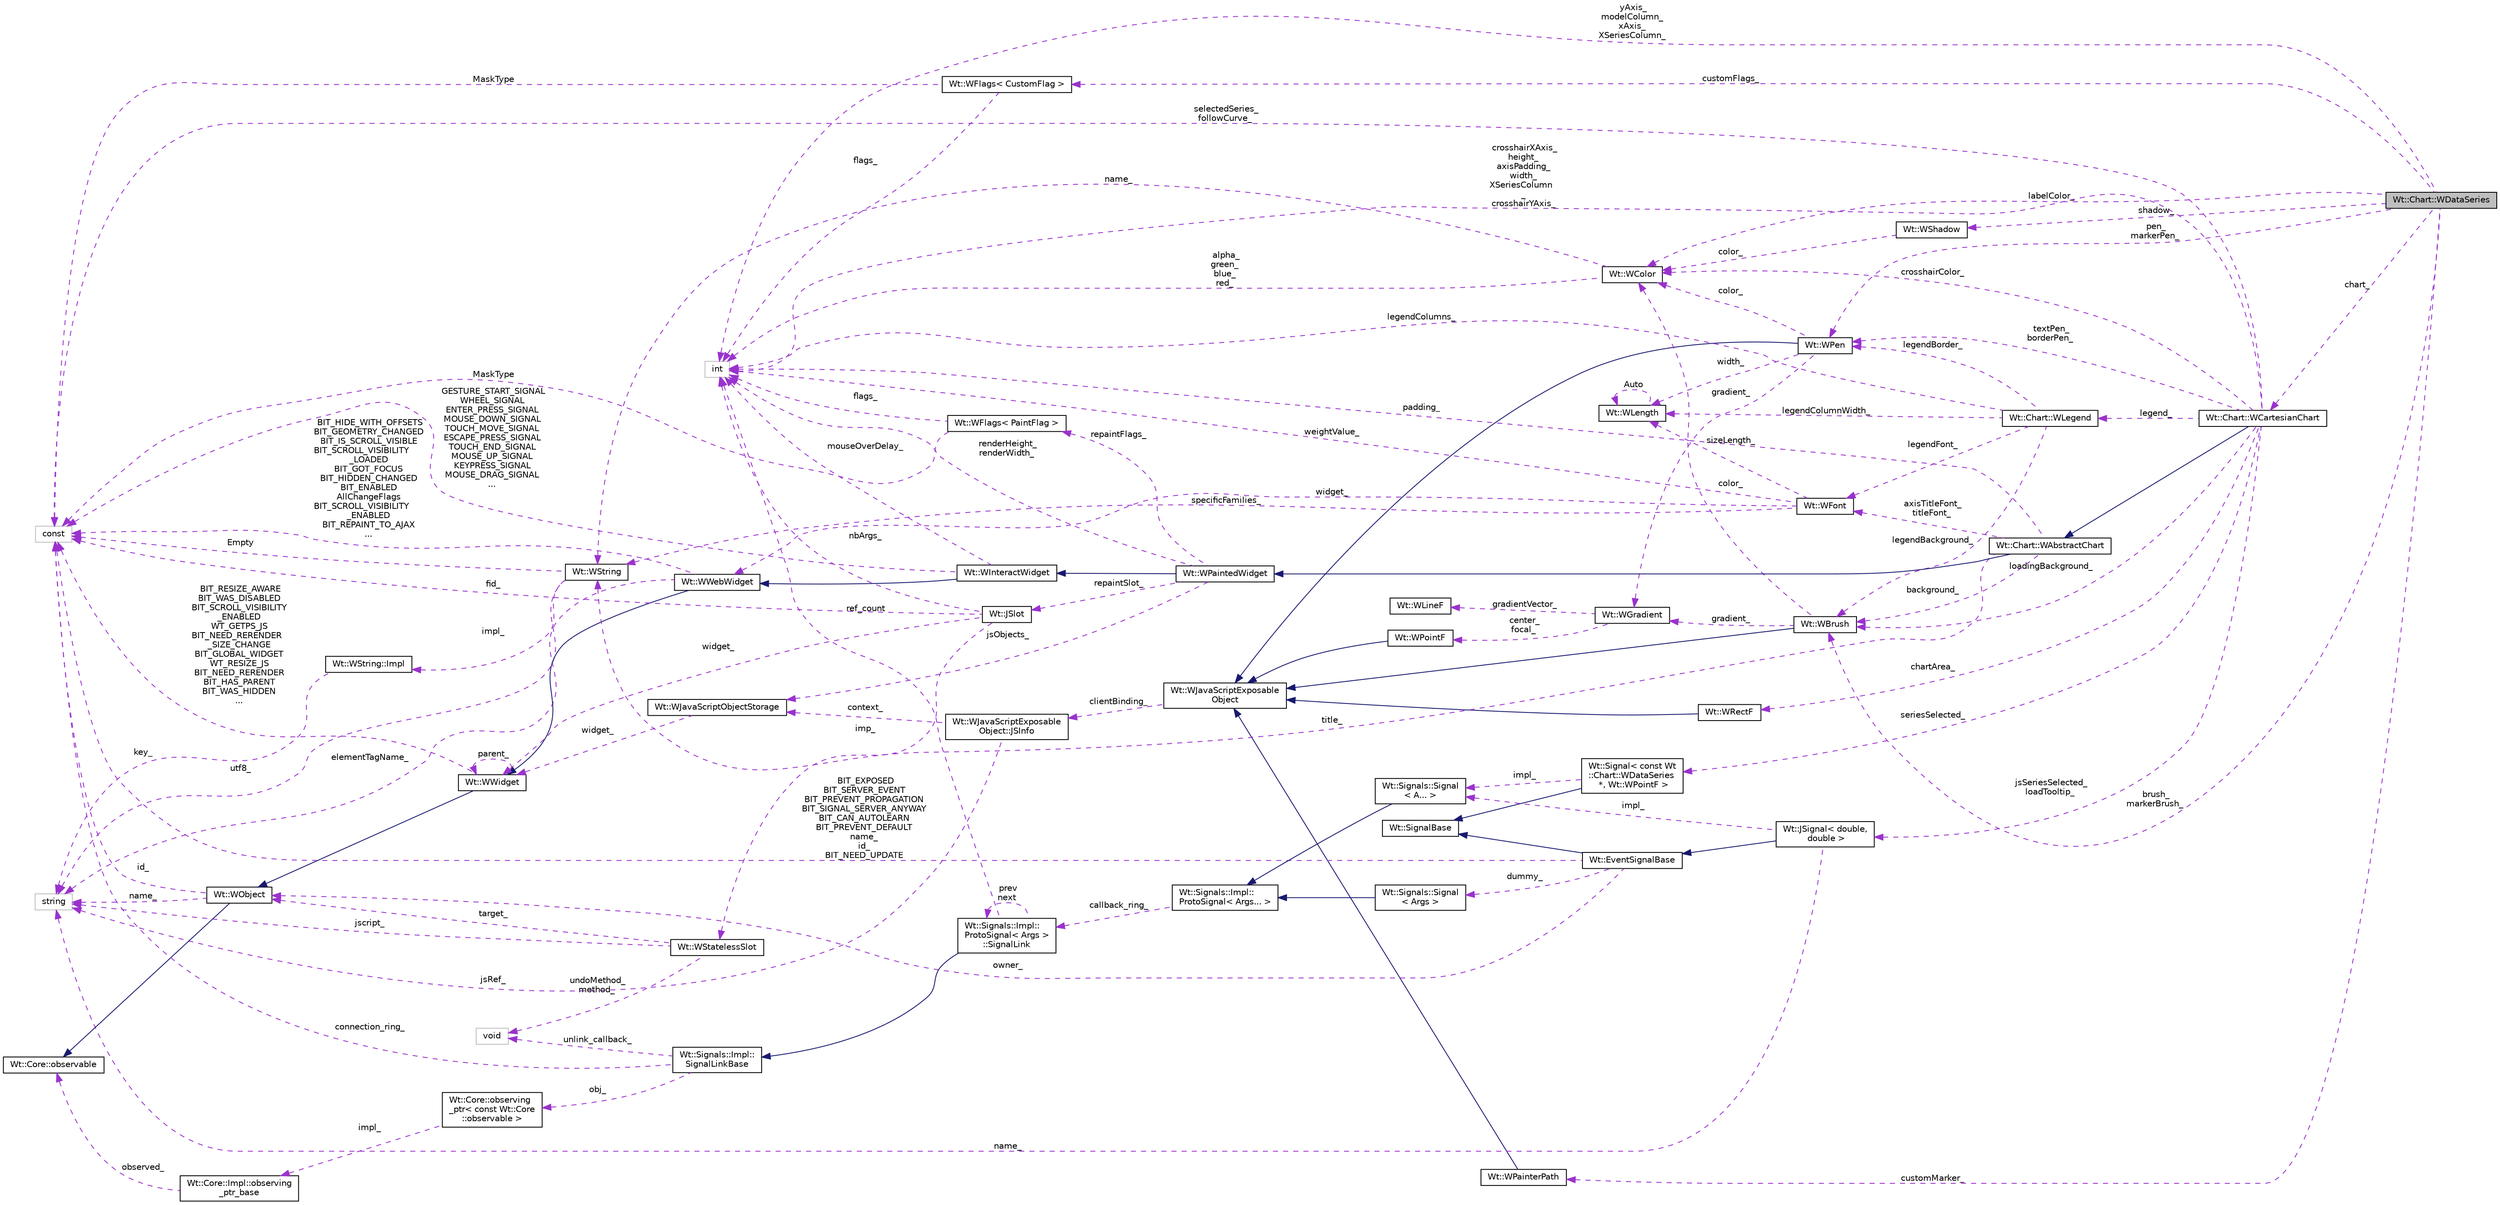 digraph "Wt::Chart::WDataSeries"
{
 // LATEX_PDF_SIZE
  edge [fontname="Helvetica",fontsize="10",labelfontname="Helvetica",labelfontsize="10"];
  node [fontname="Helvetica",fontsize="10",shape=record];
  rankdir="LR";
  Node1 [label="Wt::Chart::WDataSeries",height=0.2,width=0.4,color="black", fillcolor="grey75", style="filled", fontcolor="black",tooltip="A single data series in a cartesian chart."];
  Node2 -> Node1 [dir="back",color="darkorchid3",fontsize="10",style="dashed",label=" customMarker_" ,fontname="Helvetica"];
  Node2 [label="Wt::WPainterPath",height=0.2,width=0.4,color="black", fillcolor="white", style="filled",URL="$classWt_1_1WPainterPath.html",tooltip="A path defining a shape."];
  Node3 -> Node2 [dir="back",color="midnightblue",fontsize="10",style="solid",fontname="Helvetica"];
  Node3 [label="Wt::WJavaScriptExposable\lObject",height=0.2,width=0.4,color="black", fillcolor="white", style="filled",URL="$classWt_1_1WJavaScriptExposableObject.html",tooltip="A JavaScript exposable object."];
  Node4 -> Node3 [dir="back",color="darkorchid3",fontsize="10",style="dashed",label=" clientBinding_" ,fontname="Helvetica"];
  Node4 [label="Wt::WJavaScriptExposable\lObject::JSInfo",height=0.2,width=0.4,color="black", fillcolor="white", style="filled",URL="$structWt_1_1WJavaScriptExposableObject_1_1JSInfo.html",tooltip=" "];
  Node5 -> Node4 [dir="back",color="darkorchid3",fontsize="10",style="dashed",label=" jsRef_" ,fontname="Helvetica"];
  Node5 [label="string",height=0.2,width=0.4,color="grey75", fillcolor="white", style="filled",tooltip=" "];
  Node6 -> Node4 [dir="back",color="darkorchid3",fontsize="10",style="dashed",label=" context_" ,fontname="Helvetica"];
  Node6 [label="Wt::WJavaScriptObjectStorage",height=0.2,width=0.4,color="black", fillcolor="white", style="filled",URL="$classWt_1_1WJavaScriptObjectStorage.html",tooltip=" "];
  Node7 -> Node6 [dir="back",color="darkorchid3",fontsize="10",style="dashed",label=" widget_" ,fontname="Helvetica"];
  Node7 [label="Wt::WWidget",height=0.2,width=0.4,color="black", fillcolor="white", style="filled",URL="$classWt_1_1WWidget.html",tooltip="The abstract base class for a user-interface component."];
  Node8 -> Node7 [dir="back",color="midnightblue",fontsize="10",style="solid",fontname="Helvetica"];
  Node8 [label="Wt::WObject",height=0.2,width=0.4,color="black", fillcolor="white", style="filled",URL="$classWt_1_1WObject.html",tooltip="A base class for objects that participate in the signal/slot system."];
  Node9 -> Node8 [dir="back",color="midnightblue",fontsize="10",style="solid",fontname="Helvetica"];
  Node9 [label="Wt::Core::observable",height=0.2,width=0.4,color="black", fillcolor="white", style="filled",URL="$classWt_1_1Core_1_1observable.html",tooltip="A base class for objects whose life-time can be tracked."];
  Node5 -> Node8 [dir="back",color="darkorchid3",fontsize="10",style="dashed",label=" name_" ,fontname="Helvetica"];
  Node10 -> Node8 [dir="back",color="darkorchid3",fontsize="10",style="dashed",label=" id_" ,fontname="Helvetica"];
  Node10 [label="const",height=0.2,width=0.4,color="grey75", fillcolor="white", style="filled",tooltip=" "];
  Node7 -> Node7 [dir="back",color="darkorchid3",fontsize="10",style="dashed",label=" parent_" ,fontname="Helvetica"];
  Node10 -> Node7 [dir="back",color="darkorchid3",fontsize="10",style="dashed",label=" BIT_RESIZE_AWARE\nBIT_WAS_DISABLED\nBIT_SCROLL_VISIBILITY\l_ENABLED\nWT_GETPS_JS\nBIT_NEED_RERENDER\l_SIZE_CHANGE\nBIT_GLOBAL_WIDGET\nWT_RESIZE_JS\nBIT_NEED_RERENDER\nBIT_HAS_PARENT\nBIT_WAS_HIDDEN\n..." ,fontname="Helvetica"];
  Node11 -> Node1 [dir="back",color="darkorchid3",fontsize="10",style="dashed",label=" labelColor_" ,fontname="Helvetica"];
  Node11 [label="Wt::WColor",height=0.2,width=0.4,color="black", fillcolor="white", style="filled",URL="$classWt_1_1WColor.html",tooltip="A value class that defines a color."];
  Node12 -> Node11 [dir="back",color="darkorchid3",fontsize="10",style="dashed",label=" name_" ,fontname="Helvetica"];
  Node12 [label="Wt::WString",height=0.2,width=0.4,color="black", fillcolor="white", style="filled",URL="$classWt_1_1WString.html",tooltip="A value class which describes a locale-aware unicode string."];
  Node13 -> Node12 [dir="back",color="darkorchid3",fontsize="10",style="dashed",label=" impl_" ,fontname="Helvetica"];
  Node13 [label="Wt::WString::Impl",height=0.2,width=0.4,color="black", fillcolor="white", style="filled",URL="$structWt_1_1WString_1_1Impl.html",tooltip=" "];
  Node5 -> Node13 [dir="back",color="darkorchid3",fontsize="10",style="dashed",label=" key_" ,fontname="Helvetica"];
  Node5 -> Node12 [dir="back",color="darkorchid3",fontsize="10",style="dashed",label=" utf8_" ,fontname="Helvetica"];
  Node10 -> Node12 [dir="back",color="darkorchid3",fontsize="10",style="dashed",label=" Empty" ,fontname="Helvetica"];
  Node14 -> Node11 [dir="back",color="darkorchid3",fontsize="10",style="dashed",label=" alpha_\ngreen_\nblue_\nred_" ,fontname="Helvetica"];
  Node14 [label="int",height=0.2,width=0.4,color="grey75", fillcolor="white", style="filled",tooltip=" "];
  Node15 -> Node1 [dir="back",color="darkorchid3",fontsize="10",style="dashed",label=" shadow_" ,fontname="Helvetica"];
  Node15 [label="Wt::WShadow",height=0.2,width=0.4,color="black", fillcolor="white", style="filled",URL="$classWt_1_1WShadow.html",tooltip="A value class that defines a shadow style."];
  Node11 -> Node15 [dir="back",color="darkorchid3",fontsize="10",style="dashed",label=" color_" ,fontname="Helvetica"];
  Node16 -> Node1 [dir="back",color="darkorchid3",fontsize="10",style="dashed",label=" brush_\nmarkerBrush_" ,fontname="Helvetica"];
  Node16 [label="Wt::WBrush",height=0.2,width=0.4,color="black", fillcolor="white", style="filled",URL="$classWt_1_1WBrush.html",tooltip="A value class that defines the style for filling a path."];
  Node3 -> Node16 [dir="back",color="midnightblue",fontsize="10",style="solid",fontname="Helvetica"];
  Node11 -> Node16 [dir="back",color="darkorchid3",fontsize="10",style="dashed",label=" color_" ,fontname="Helvetica"];
  Node17 -> Node16 [dir="back",color="darkorchid3",fontsize="10",style="dashed",label=" gradient_" ,fontname="Helvetica"];
  Node17 [label="Wt::WGradient",height=0.2,width=0.4,color="black", fillcolor="white", style="filled",URL="$classWt_1_1WGradient.html",tooltip="A linear or radial gradient."];
  Node18 -> Node17 [dir="back",color="darkorchid3",fontsize="10",style="dashed",label=" center_\nfocal_" ,fontname="Helvetica"];
  Node18 [label="Wt::WPointF",height=0.2,width=0.4,color="black", fillcolor="white", style="filled",URL="$classWt_1_1WPointF.html",tooltip="A value class that defines a 2D point."];
  Node3 -> Node18 [dir="back",color="midnightblue",fontsize="10",style="solid",fontname="Helvetica"];
  Node19 -> Node17 [dir="back",color="darkorchid3",fontsize="10",style="dashed",label=" gradientVector_" ,fontname="Helvetica"];
  Node19 [label="Wt::WLineF",height=0.2,width=0.4,color="black", fillcolor="white", style="filled",URL="$classWt_1_1WLineF.html",tooltip="Utility class that defines a single line."];
  Node20 -> Node1 [dir="back",color="darkorchid3",fontsize="10",style="dashed",label=" customFlags_" ,fontname="Helvetica"];
  Node20 [label="Wt::WFlags\< CustomFlag \>",height=0.2,width=0.4,color="black", fillcolor="white", style="filled",URL="$classWt_1_1WFlags.html",tooltip=" "];
  Node14 -> Node20 [dir="back",color="darkorchid3",fontsize="10",style="dashed",label=" flags_" ,fontname="Helvetica"];
  Node10 -> Node20 [dir="back",color="darkorchid3",fontsize="10",style="dashed",label=" MaskType" ,fontname="Helvetica"];
  Node21 -> Node1 [dir="back",color="darkorchid3",fontsize="10",style="dashed",label=" pen_\nmarkerPen_" ,fontname="Helvetica"];
  Node21 [label="Wt::WPen",height=0.2,width=0.4,color="black", fillcolor="white", style="filled",URL="$classWt_1_1WPen.html",tooltip="A value class that defines the style for pen strokes."];
  Node3 -> Node21 [dir="back",color="midnightblue",fontsize="10",style="solid",fontname="Helvetica"];
  Node11 -> Node21 [dir="back",color="darkorchid3",fontsize="10",style="dashed",label=" color_" ,fontname="Helvetica"];
  Node17 -> Node21 [dir="back",color="darkorchid3",fontsize="10",style="dashed",label=" gradient_" ,fontname="Helvetica"];
  Node22 -> Node21 [dir="back",color="darkorchid3",fontsize="10",style="dashed",label=" width_" ,fontname="Helvetica"];
  Node22 [label="Wt::WLength",height=0.2,width=0.4,color="black", fillcolor="white", style="filled",URL="$classWt_1_1WLength.html",tooltip="A value class that describes a CSS length."];
  Node22 -> Node22 [dir="back",color="darkorchid3",fontsize="10",style="dashed",label=" Auto" ,fontname="Helvetica"];
  Node14 -> Node1 [dir="back",color="darkorchid3",fontsize="10",style="dashed",label=" yAxis_\nmodelColumn_\nxAxis_\nXSeriesColumn_" ,fontname="Helvetica"];
  Node23 -> Node1 [dir="back",color="darkorchid3",fontsize="10",style="dashed",label=" chart_" ,fontname="Helvetica"];
  Node23 [label="Wt::Chart::WCartesianChart",height=0.2,width=0.4,color="black", fillcolor="white", style="filled",URL="$classWt_1_1Chart_1_1WCartesianChart.html",tooltip="A cartesian chart."];
  Node24 -> Node23 [dir="back",color="midnightblue",fontsize="10",style="solid",fontname="Helvetica"];
  Node24 [label="Wt::Chart::WAbstractChart",height=0.2,width=0.4,color="black", fillcolor="white", style="filled",URL="$classWt_1_1Chart_1_1WAbstractChart.html",tooltip="Abstract base class for MVC-based charts."];
  Node25 -> Node24 [dir="back",color="midnightblue",fontsize="10",style="solid",fontname="Helvetica"];
  Node25 [label="Wt::WPaintedWidget",height=0.2,width=0.4,color="black", fillcolor="white", style="filled",URL="$classWt_1_1WPaintedWidget.html",tooltip="A widget that is painted using vector graphics."];
  Node26 -> Node25 [dir="back",color="midnightblue",fontsize="10",style="solid",fontname="Helvetica"];
  Node26 [label="Wt::WInteractWidget",height=0.2,width=0.4,color="black", fillcolor="white", style="filled",URL="$classWt_1_1WInteractWidget.html",tooltip="An abstract widget that can receive user-interface interaction."];
  Node27 -> Node26 [dir="back",color="midnightblue",fontsize="10",style="solid",fontname="Helvetica"];
  Node27 [label="Wt::WWebWidget",height=0.2,width=0.4,color="black", fillcolor="white", style="filled",URL="$classWt_1_1WWebWidget.html",tooltip="A base class for widgets with an HTML counterpart."];
  Node7 -> Node27 [dir="back",color="midnightblue",fontsize="10",style="solid",fontname="Helvetica"];
  Node5 -> Node27 [dir="back",color="darkorchid3",fontsize="10",style="dashed",label=" elementTagName_" ,fontname="Helvetica"];
  Node10 -> Node27 [dir="back",color="darkorchid3",fontsize="10",style="dashed",label=" BIT_HIDE_WITH_OFFSETS\nBIT_GEOMETRY_CHANGED\nBIT_IS_SCROLL_VISIBLE\nBIT_SCROLL_VISIBILITY\l_LOADED\nBIT_GOT_FOCUS\nBIT_HIDDEN_CHANGED\nBIT_ENABLED\nAllChangeFlags\nBIT_SCROLL_VISIBILITY\l_ENABLED\nBIT_REPAINT_TO_AJAX\n..." ,fontname="Helvetica"];
  Node14 -> Node26 [dir="back",color="darkorchid3",fontsize="10",style="dashed",label=" mouseOverDelay_" ,fontname="Helvetica"];
  Node10 -> Node26 [dir="back",color="darkorchid3",fontsize="10",style="dashed",label=" GESTURE_START_SIGNAL\nWHEEL_SIGNAL\nENTER_PRESS_SIGNAL\nMOUSE_DOWN_SIGNAL\nTOUCH_MOVE_SIGNAL\nESCAPE_PRESS_SIGNAL\nTOUCH_END_SIGNAL\nMOUSE_UP_SIGNAL\nKEYPRESS_SIGNAL\nMOUSE_DRAG_SIGNAL\n..." ,fontname="Helvetica"];
  Node28 -> Node25 [dir="back",color="darkorchid3",fontsize="10",style="dashed",label=" repaintSlot_" ,fontname="Helvetica"];
  Node28 [label="Wt::JSlot",height=0.2,width=0.4,color="black", fillcolor="white", style="filled",URL="$classWt_1_1JSlot.html",tooltip="A slot that is only implemented in client side JavaScript code."];
  Node29 -> Node28 [dir="back",color="darkorchid3",fontsize="10",style="dashed",label=" imp_" ,fontname="Helvetica"];
  Node29 [label="Wt::WStatelessSlot",height=0.2,width=0.4,color="black", fillcolor="white", style="filled",URL="$classWt_1_1WStatelessSlot.html",tooltip=" "];
  Node8 -> Node29 [dir="back",color="darkorchid3",fontsize="10",style="dashed",label=" target_" ,fontname="Helvetica"];
  Node30 -> Node29 [dir="back",color="darkorchid3",fontsize="10",style="dashed",label=" undoMethod_\nmethod_" ,fontname="Helvetica"];
  Node30 [label="void",height=0.2,width=0.4,color="grey75", fillcolor="white", style="filled",tooltip=" "];
  Node5 -> Node29 [dir="back",color="darkorchid3",fontsize="10",style="dashed",label=" jscript_" ,fontname="Helvetica"];
  Node14 -> Node28 [dir="back",color="darkorchid3",fontsize="10",style="dashed",label=" nbArgs_" ,fontname="Helvetica"];
  Node7 -> Node28 [dir="back",color="darkorchid3",fontsize="10",style="dashed",label=" widget_" ,fontname="Helvetica"];
  Node10 -> Node28 [dir="back",color="darkorchid3",fontsize="10",style="dashed",label=" fid_" ,fontname="Helvetica"];
  Node14 -> Node25 [dir="back",color="darkorchid3",fontsize="10",style="dashed",label=" renderHeight_\nrenderWidth_" ,fontname="Helvetica"];
  Node31 -> Node25 [dir="back",color="darkorchid3",fontsize="10",style="dashed",label=" repaintFlags_" ,fontname="Helvetica"];
  Node31 [label="Wt::WFlags\< PaintFlag \>",height=0.2,width=0.4,color="black", fillcolor="white", style="filled",URL="$classWt_1_1WFlags.html",tooltip=" "];
  Node14 -> Node31 [dir="back",color="darkorchid3",fontsize="10",style="dashed",label=" flags_" ,fontname="Helvetica"];
  Node10 -> Node31 [dir="back",color="darkorchid3",fontsize="10",style="dashed",label=" MaskType" ,fontname="Helvetica"];
  Node6 -> Node25 [dir="back",color="darkorchid3",fontsize="10",style="dashed",label=" jsObjects_" ,fontname="Helvetica"];
  Node12 -> Node24 [dir="back",color="darkorchid3",fontsize="10",style="dashed",label=" title_" ,fontname="Helvetica"];
  Node16 -> Node24 [dir="back",color="darkorchid3",fontsize="10",style="dashed",label=" background_" ,fontname="Helvetica"];
  Node14 -> Node24 [dir="back",color="darkorchid3",fontsize="10",style="dashed",label=" padding_" ,fontname="Helvetica"];
  Node32 -> Node24 [dir="back",color="darkorchid3",fontsize="10",style="dashed",label=" axisTitleFont_\ntitleFont_" ,fontname="Helvetica"];
  Node32 [label="Wt::WFont",height=0.2,width=0.4,color="black", fillcolor="white", style="filled",URL="$classWt_1_1WFont.html",tooltip="A value class that describes a font."];
  Node12 -> Node32 [dir="back",color="darkorchid3",fontsize="10",style="dashed",label=" specificFamilies_" ,fontname="Helvetica"];
  Node14 -> Node32 [dir="back",color="darkorchid3",fontsize="10",style="dashed",label=" weightValue_" ,fontname="Helvetica"];
  Node27 -> Node32 [dir="back",color="darkorchid3",fontsize="10",style="dashed",label=" widget_" ,fontname="Helvetica"];
  Node22 -> Node32 [dir="back",color="darkorchid3",fontsize="10",style="dashed",label=" sizeLength_" ,fontname="Helvetica"];
  Node11 -> Node23 [dir="back",color="darkorchid3",fontsize="10",style="dashed",label=" crosshairColor_" ,fontname="Helvetica"];
  Node33 -> Node23 [dir="back",color="darkorchid3",fontsize="10",style="dashed",label=" legend_" ,fontname="Helvetica"];
  Node33 [label="Wt::Chart::WLegend",height=0.2,width=0.4,color="black", fillcolor="white", style="filled",URL="$classWt_1_1Chart_1_1WLegend.html",tooltip=" "];
  Node16 -> Node33 [dir="back",color="darkorchid3",fontsize="10",style="dashed",label=" legendBackground_" ,fontname="Helvetica"];
  Node21 -> Node33 [dir="back",color="darkorchid3",fontsize="10",style="dashed",label=" legendBorder_" ,fontname="Helvetica"];
  Node14 -> Node33 [dir="back",color="darkorchid3",fontsize="10",style="dashed",label=" legendColumns_" ,fontname="Helvetica"];
  Node32 -> Node33 [dir="back",color="darkorchid3",fontsize="10",style="dashed",label=" legendFont_" ,fontname="Helvetica"];
  Node22 -> Node33 [dir="back",color="darkorchid3",fontsize="10",style="dashed",label=" legendColumnWidth_" ,fontname="Helvetica"];
  Node16 -> Node23 [dir="back",color="darkorchid3",fontsize="10",style="dashed",label=" loadingBackground_" ,fontname="Helvetica"];
  Node34 -> Node23 [dir="back",color="darkorchid3",fontsize="10",style="dashed",label=" chartArea_" ,fontname="Helvetica"];
  Node34 [label="Wt::WRectF",height=0.2,width=0.4,color="black", fillcolor="white", style="filled",URL="$classWt_1_1WRectF.html",tooltip="A value class that defines a rectangle."];
  Node3 -> Node34 [dir="back",color="midnightblue",fontsize="10",style="solid",fontname="Helvetica"];
  Node21 -> Node23 [dir="back",color="darkorchid3",fontsize="10",style="dashed",label=" textPen_\nborderPen_" ,fontname="Helvetica"];
  Node14 -> Node23 [dir="back",color="darkorchid3",fontsize="10",style="dashed",label=" crosshairXAxis_\nheight_\naxisPadding_\nwidth_\nXSeriesColumn\l_\ncrosshairYAxis_" ,fontname="Helvetica"];
  Node35 -> Node23 [dir="back",color="darkorchid3",fontsize="10",style="dashed",label=" seriesSelected_" ,fontname="Helvetica"];
  Node35 [label="Wt::Signal\< const Wt\l::Chart::WDataSeries\l *, Wt::WPointF \>",height=0.2,width=0.4,color="black", fillcolor="white", style="filled",URL="$classWt_1_1Signal.html",tooltip=" "];
  Node36 -> Node35 [dir="back",color="midnightblue",fontsize="10",style="solid",fontname="Helvetica"];
  Node36 [label="Wt::SignalBase",height=0.2,width=0.4,color="black", fillcolor="white", style="filled",URL="$classWt_1_1SignalBase.html",tooltip="Abstract base class of a signal."];
  Node37 -> Node35 [dir="back",color="darkorchid3",fontsize="10",style="dashed",label=" impl_" ,fontname="Helvetica"];
  Node37 [label="Wt::Signals::Signal\l\< A... \>",height=0.2,width=0.4,color="black", fillcolor="white", style="filled",URL="$structWt_1_1Signals_1_1Signal.html",tooltip=" "];
  Node38 -> Node37 [dir="back",color="midnightblue",fontsize="10",style="solid",fontname="Helvetica"];
  Node38 [label="Wt::Signals::Impl::\lProtoSignal\< Args... \>",height=0.2,width=0.4,color="black", fillcolor="white", style="filled",URL="$classWt_1_1Signals_1_1Impl_1_1ProtoSignal.html",tooltip=" "];
  Node39 -> Node38 [dir="back",color="darkorchid3",fontsize="10",style="dashed",label=" callback_ring_" ,fontname="Helvetica"];
  Node39 [label="Wt::Signals::Impl::\lProtoSignal\< Args \>\l::SignalLink",height=0.2,width=0.4,color="black", fillcolor="white", style="filled",URL="$structWt_1_1Signals_1_1Impl_1_1ProtoSignal_1_1SignalLink.html",tooltip=" "];
  Node40 -> Node39 [dir="back",color="midnightblue",fontsize="10",style="solid",fontname="Helvetica"];
  Node40 [label="Wt::Signals::Impl::\lSignalLinkBase",height=0.2,width=0.4,color="black", fillcolor="white", style="filled",URL="$classWt_1_1Signals_1_1Impl_1_1SignalLinkBase.html",tooltip=" "];
  Node30 -> Node40 [dir="back",color="darkorchid3",fontsize="10",style="dashed",label=" unlink_callback_" ,fontname="Helvetica"];
  Node41 -> Node40 [dir="back",color="darkorchid3",fontsize="10",style="dashed",label=" obj_" ,fontname="Helvetica"];
  Node41 [label="Wt::Core::observing\l_ptr\< const Wt::Core\l::observable \>",height=0.2,width=0.4,color="black", fillcolor="white", style="filled",URL="$classWt_1_1Core_1_1observing__ptr.html",tooltip=" "];
  Node42 -> Node41 [dir="back",color="darkorchid3",fontsize="10",style="dashed",label=" impl_" ,fontname="Helvetica"];
  Node42 [label="Wt::Core::Impl::observing\l_ptr_base",height=0.2,width=0.4,color="black", fillcolor="white", style="filled",URL="$structWt_1_1Core_1_1Impl_1_1observing__ptr__base.html",tooltip=" "];
  Node9 -> Node42 [dir="back",color="darkorchid3",fontsize="10",style="dashed",label=" observed_" ,fontname="Helvetica"];
  Node10 -> Node40 [dir="back",color="darkorchid3",fontsize="10",style="dashed",label=" connection_ring_" ,fontname="Helvetica"];
  Node14 -> Node39 [dir="back",color="darkorchid3",fontsize="10",style="dashed",label=" ref_count" ,fontname="Helvetica"];
  Node39 -> Node39 [dir="back",color="darkorchid3",fontsize="10",style="dashed",label=" prev\nnext" ,fontname="Helvetica"];
  Node10 -> Node23 [dir="back",color="darkorchid3",fontsize="10",style="dashed",label=" selectedSeries_\nfollowCurve_" ,fontname="Helvetica"];
  Node43 -> Node23 [dir="back",color="darkorchid3",fontsize="10",style="dashed",label=" jsSeriesSelected_\nloadTooltip_" ,fontname="Helvetica"];
  Node43 [label="Wt::JSignal\< double,\l double \>",height=0.2,width=0.4,color="black", fillcolor="white", style="filled",URL="$classWt_1_1JSignal.html",tooltip=" "];
  Node44 -> Node43 [dir="back",color="midnightblue",fontsize="10",style="solid",fontname="Helvetica"];
  Node44 [label="Wt::EventSignalBase",height=0.2,width=0.4,color="black", fillcolor="white", style="filled",URL="$classWt_1_1EventSignalBase.html",tooltip="Abstract base class of an event signal."];
  Node36 -> Node44 [dir="back",color="midnightblue",fontsize="10",style="solid",fontname="Helvetica"];
  Node8 -> Node44 [dir="back",color="darkorchid3",fontsize="10",style="dashed",label=" owner_" ,fontname="Helvetica"];
  Node45 -> Node44 [dir="back",color="darkorchid3",fontsize="10",style="dashed",label=" dummy_" ,fontname="Helvetica"];
  Node45 [label="Wt::Signals::Signal\l\< Args \>",height=0.2,width=0.4,color="black", fillcolor="white", style="filled",URL="$structWt_1_1Signals_1_1Signal.html",tooltip=" "];
  Node38 -> Node45 [dir="back",color="midnightblue",fontsize="10",style="solid",fontname="Helvetica"];
  Node10 -> Node44 [dir="back",color="darkorchid3",fontsize="10",style="dashed",label=" BIT_EXPOSED\nBIT_SERVER_EVENT\nBIT_PREVENT_PROPAGATION\nBIT_SIGNAL_SERVER_ANYWAY\nBIT_CAN_AUTOLEARN\nBIT_PREVENT_DEFAULT\nname_\nid_\nBIT_NEED_UPDATE" ,fontname="Helvetica"];
  Node5 -> Node43 [dir="back",color="darkorchid3",fontsize="10",style="dashed",label=" name_" ,fontname="Helvetica"];
  Node37 -> Node43 [dir="back",color="darkorchid3",fontsize="10",style="dashed",label=" impl_" ,fontname="Helvetica"];
}
